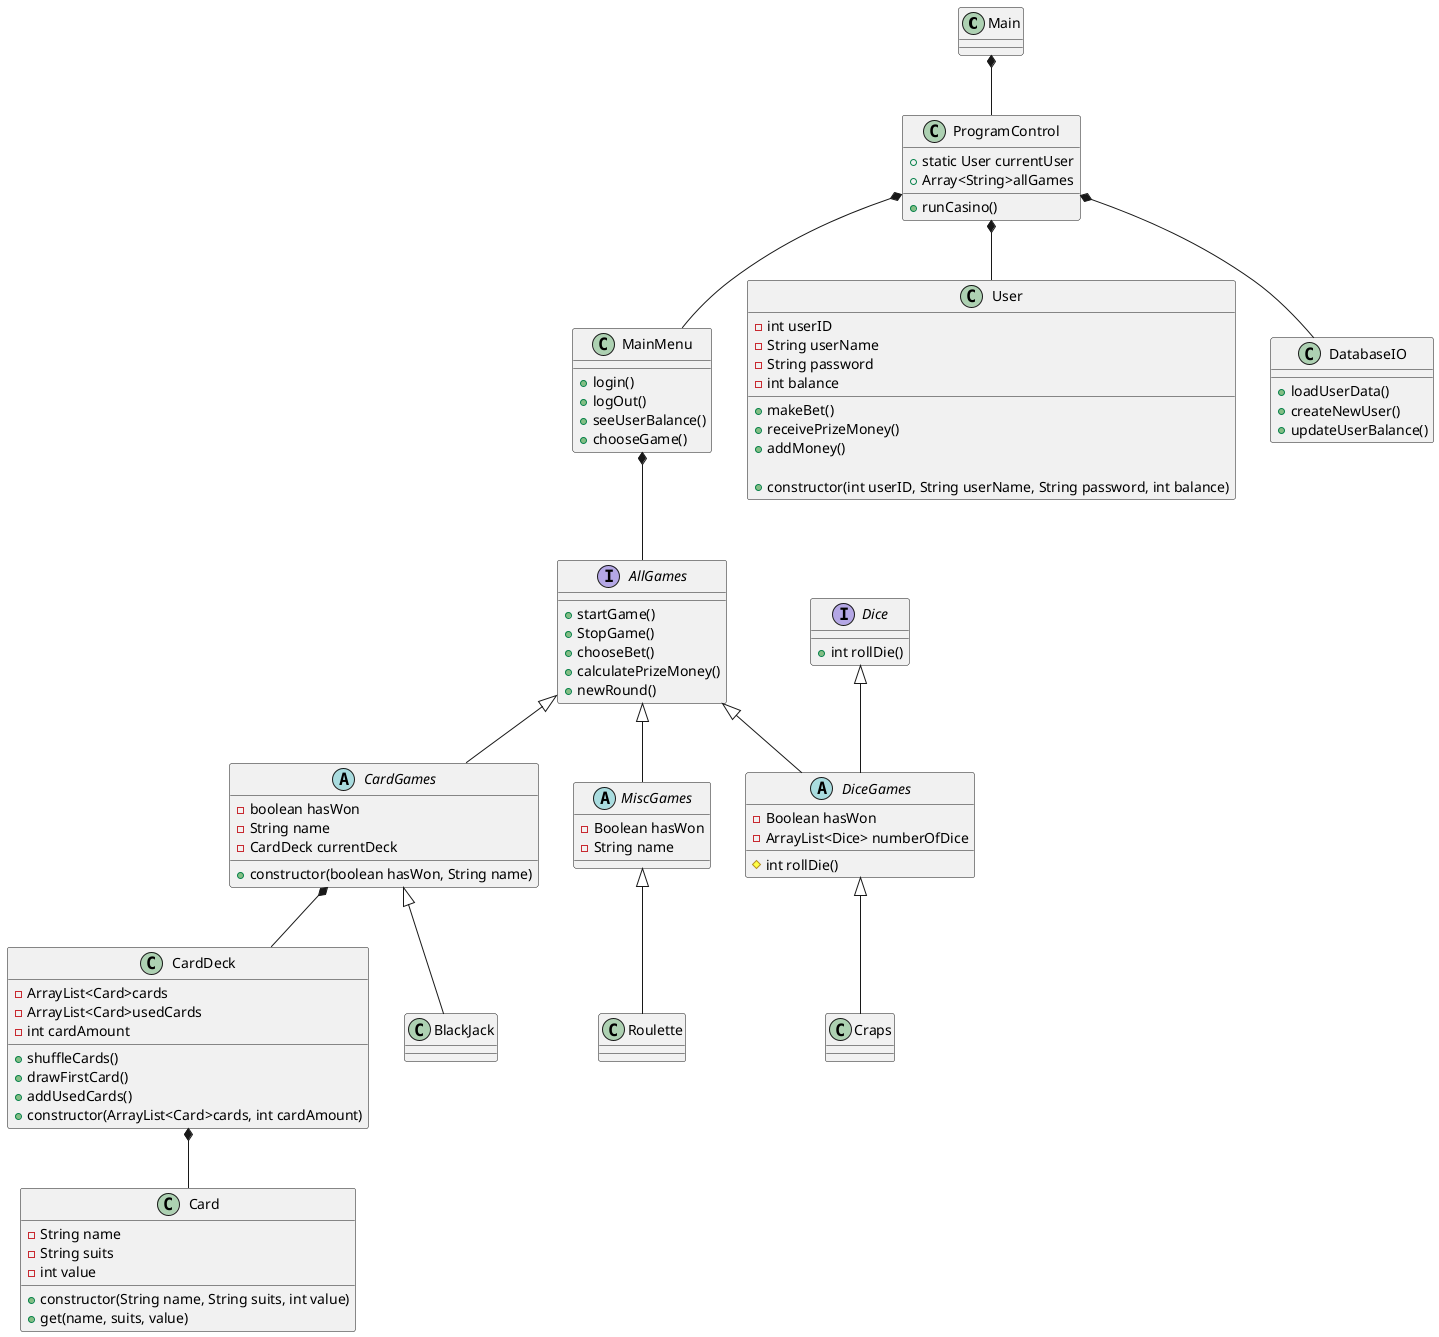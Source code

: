 @startuml

Main *-- ProgramControl
ProgramControl *-- MainMenu
ProgramControl *-- User
ProgramControl *-- DatabaseIO
MainMenu *-- AllGames
AllGames <|-- CardGames
CardGames *-- CardDeck
CardDeck *-- Card
AllGames <|-- DiceGames
Dice <|-- DiceGames
AllGames <|-- MiscGames
DiceGames <|-- Craps
MiscGames <|-- Roulette
CardGames <|-- BlackJack

class Main
class User{

- int userID
- String userName
- String password
- int balance

+ makeBet()
+ receivePrizeMoney()
+ addMoney()

+ constructor(int userID, String userName, String password, int balance)

}
class MainMenu{

+ login()
+ logOut()
+ seeUserBalance()
+ chooseGame()

}
class ProgramControl{

+ static User currentUser
+ Array<String>allGames
+ runCasino()



}

interface AllGames{

+ startGame()
+ StopGame()
+ chooseBet()
+ calculatePrizeMoney()
+ newRound()

}

Abstract class CardGames{

- boolean hasWon
- String name
- CardDeck currentDeck
+ constructor(boolean hasWon, String name)

}

class CardDeck{

- ArrayList<Card>cards
- ArrayList<Card>usedCards
- int cardAmount

+ shuffleCards()
+ drawFirstCard()
+ addUsedCards()
+ constructor(ArrayList<Card>cards, int cardAmount)

}

class Card{

- String name
- String suits
- int value

+ constructor(String name, String suits, int value)
+ get(name, suits, value)

}

interface Dice{
+ int rollDie()

}

Abstract Class DiceGames{
- Boolean hasWon
- ArrayList<Dice> numberOfDice
# int rollDie()

}

Class Craps{


}

Class Roulette{


}

Class BlackJack{


}

Abstract Class MiscGames{
- Boolean hasWon
- String name

}

class DatabaseIO{

+ loadUserData()
+ createNewUser()
+ updateUserBalance()

}


@enduml